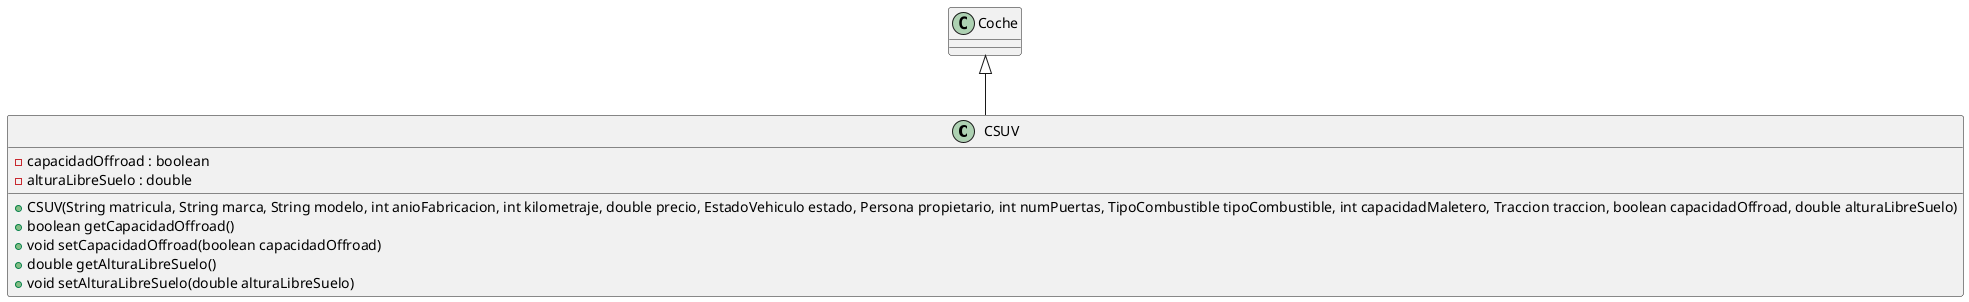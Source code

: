@startuml
class CSUV extends Coche {
-capacidadOffroad : boolean
-alturaLibreSuelo : double

+CSUV(String matricula, String marca, String modelo, int anioFabricacion, int kilometraje, double precio, EstadoVehiculo estado, Persona propietario, int numPuertas, TipoCombustible tipoCombustible, int capacidadMaletero, Traccion traccion, boolean capacidadOffroad, double alturaLibreSuelo)
+boolean getCapacidadOffroad()
+void setCapacidadOffroad(boolean capacidadOffroad)
+double getAlturaLibreSuelo()
+void setAlturaLibreSuelo(double alturaLibreSuelo)
}
@enduml
